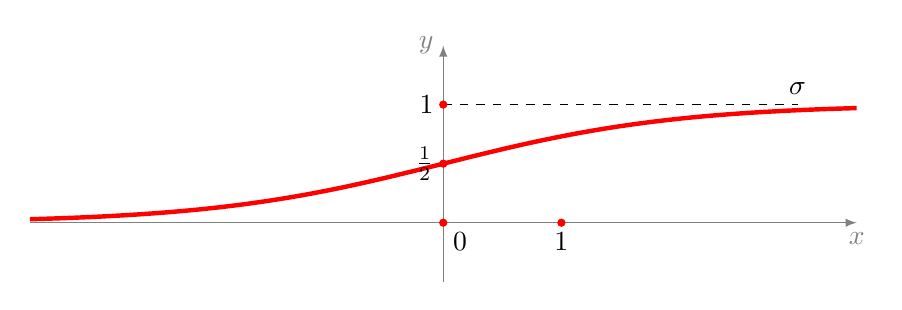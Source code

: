 \begin{tikzpicture}[scale=1.5]

\draw[->,>=latex, gray] (-3.5,0)--(3.5,0) node[below] {$x$};
\draw[->,>=latex, gray] (0,-0.5)--(0,1.5) node[left] {$y$};

%\draw[ultra thick,red] (-3,0) -- (0,0) -- (2,2);

\draw[ultra thick, color=red,domain=-3.5:3.5,smooth] plot (\x,{1/(1+exp(-\x)});
\draw[dashed] (0,1)--(3,1);
% \draw[dashed] (0,-1)--(3,-1);

\node at (3,1)[above]{$\sigma$};

\fill[red] (0,0) circle (1pt);
\fill[red] (1,0) circle (1pt);
\fill[red] (0,1) circle (1pt);
\fill[red] (0,0.5) circle (1pt);

\node at (0,0) [below right] {$0$};
\node at (1,0) [below] {$1$};
\node at (0,1) [left] {$1$};
\node at (0,0.5) [left] {$\frac12$};

%\draw[dashed] (1,0)--(1,1) --(0,1);


% \node at (-2,1.2) {\bf Fonction $\sigma$};
\end{tikzpicture}